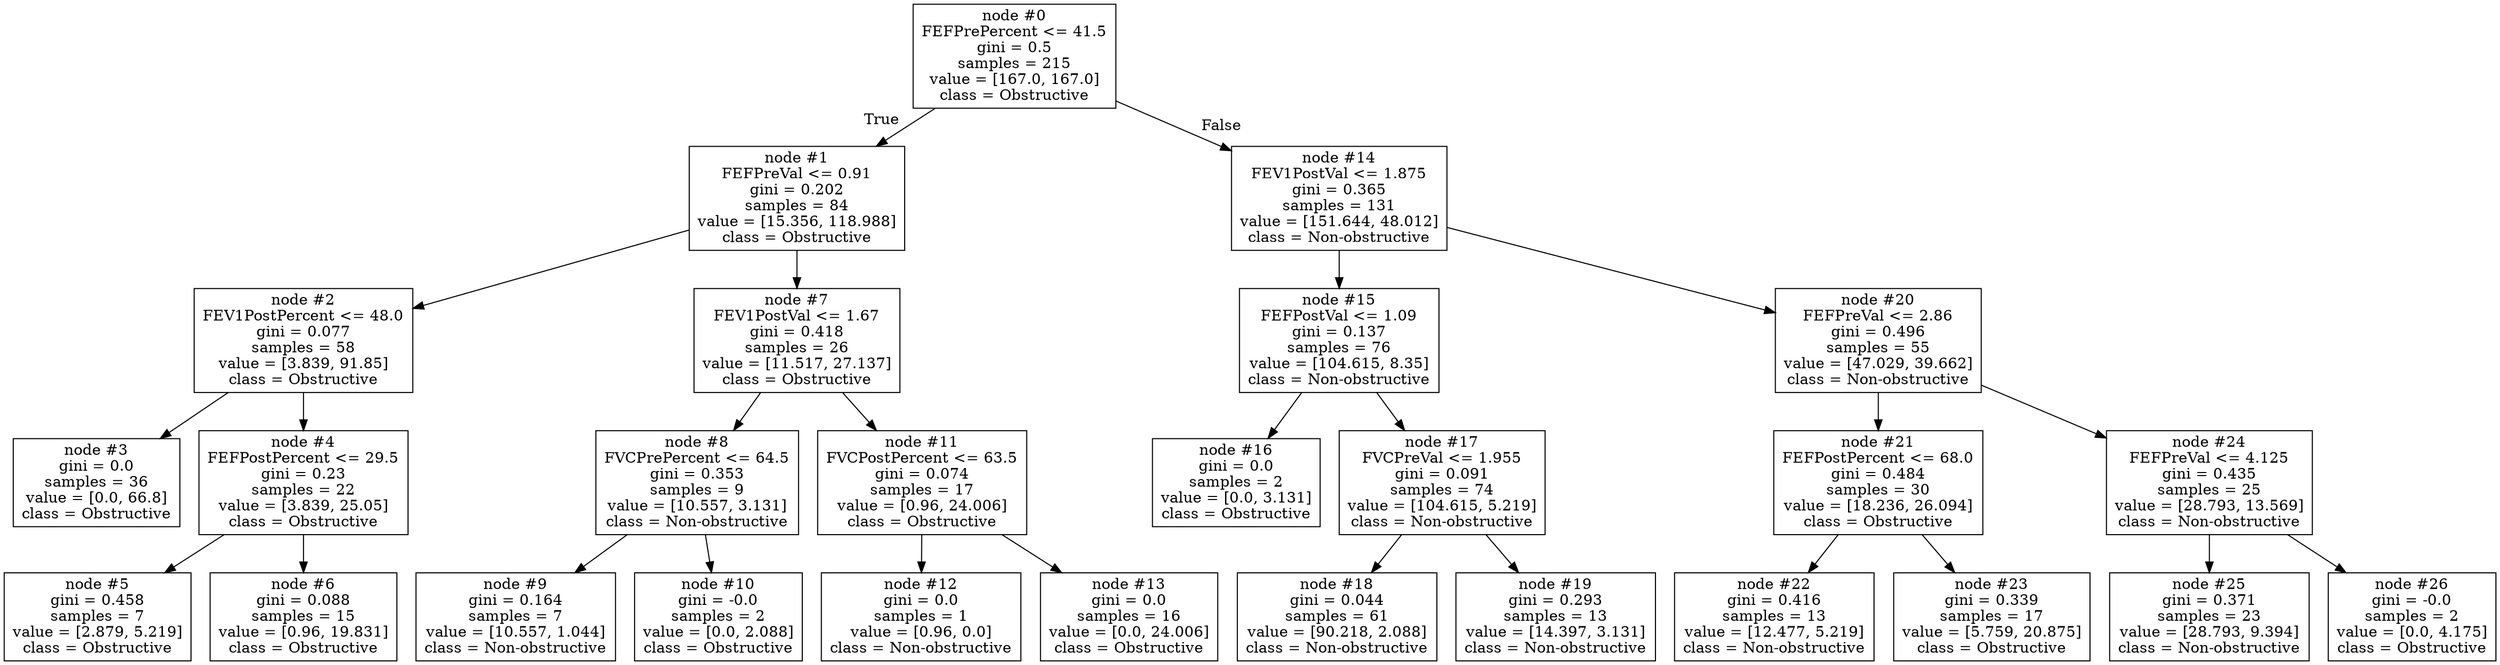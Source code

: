 digraph Tree {
node [shape=box] ;
0 [label="node #0\nFEFPrePercent <= 41.5\ngini = 0.5\nsamples = 215\nvalue = [167.0, 167.0]\nclass = Obstructive"] ;
1 [label="node #1\nFEFPreVal <= 0.91\ngini = 0.202\nsamples = 84\nvalue = [15.356, 118.988]\nclass = Obstructive"] ;
0 -> 1 [labeldistance=2.5, labelangle=45, headlabel="True"] ;
2 [label="node #2\nFEV1PostPercent <= 48.0\ngini = 0.077\nsamples = 58\nvalue = [3.839, 91.85]\nclass = Obstructive"] ;
1 -> 2 ;
3 [label="node #3\ngini = 0.0\nsamples = 36\nvalue = [0.0, 66.8]\nclass = Obstructive"] ;
2 -> 3 ;
4 [label="node #4\nFEFPostPercent <= 29.5\ngini = 0.23\nsamples = 22\nvalue = [3.839, 25.05]\nclass = Obstructive"] ;
2 -> 4 ;
5 [label="node #5\ngini = 0.458\nsamples = 7\nvalue = [2.879, 5.219]\nclass = Obstructive"] ;
4 -> 5 ;
6 [label="node #6\ngini = 0.088\nsamples = 15\nvalue = [0.96, 19.831]\nclass = Obstructive"] ;
4 -> 6 ;
7 [label="node #7\nFEV1PostVal <= 1.67\ngini = 0.418\nsamples = 26\nvalue = [11.517, 27.137]\nclass = Obstructive"] ;
1 -> 7 ;
8 [label="node #8\nFVCPrePercent <= 64.5\ngini = 0.353\nsamples = 9\nvalue = [10.557, 3.131]\nclass = Non-obstructive"] ;
7 -> 8 ;
9 [label="node #9\ngini = 0.164\nsamples = 7\nvalue = [10.557, 1.044]\nclass = Non-obstructive"] ;
8 -> 9 ;
10 [label="node #10\ngini = -0.0\nsamples = 2\nvalue = [0.0, 2.088]\nclass = Obstructive"] ;
8 -> 10 ;
11 [label="node #11\nFVCPostPercent <= 63.5\ngini = 0.074\nsamples = 17\nvalue = [0.96, 24.006]\nclass = Obstructive"] ;
7 -> 11 ;
12 [label="node #12\ngini = 0.0\nsamples = 1\nvalue = [0.96, 0.0]\nclass = Non-obstructive"] ;
11 -> 12 ;
13 [label="node #13\ngini = 0.0\nsamples = 16\nvalue = [0.0, 24.006]\nclass = Obstructive"] ;
11 -> 13 ;
14 [label="node #14\nFEV1PostVal <= 1.875\ngini = 0.365\nsamples = 131\nvalue = [151.644, 48.012]\nclass = Non-obstructive"] ;
0 -> 14 [labeldistance=2.5, labelangle=-45, headlabel="False"] ;
15 [label="node #15\nFEFPostVal <= 1.09\ngini = 0.137\nsamples = 76\nvalue = [104.615, 8.35]\nclass = Non-obstructive"] ;
14 -> 15 ;
16 [label="node #16\ngini = 0.0\nsamples = 2\nvalue = [0.0, 3.131]\nclass = Obstructive"] ;
15 -> 16 ;
17 [label="node #17\nFVCPreVal <= 1.955\ngini = 0.091\nsamples = 74\nvalue = [104.615, 5.219]\nclass = Non-obstructive"] ;
15 -> 17 ;
18 [label="node #18\ngini = 0.044\nsamples = 61\nvalue = [90.218, 2.088]\nclass = Non-obstructive"] ;
17 -> 18 ;
19 [label="node #19\ngini = 0.293\nsamples = 13\nvalue = [14.397, 3.131]\nclass = Non-obstructive"] ;
17 -> 19 ;
20 [label="node #20\nFEFPreVal <= 2.86\ngini = 0.496\nsamples = 55\nvalue = [47.029, 39.662]\nclass = Non-obstructive"] ;
14 -> 20 ;
21 [label="node #21\nFEFPostPercent <= 68.0\ngini = 0.484\nsamples = 30\nvalue = [18.236, 26.094]\nclass = Obstructive"] ;
20 -> 21 ;
22 [label="node #22\ngini = 0.416\nsamples = 13\nvalue = [12.477, 5.219]\nclass = Non-obstructive"] ;
21 -> 22 ;
23 [label="node #23\ngini = 0.339\nsamples = 17\nvalue = [5.759, 20.875]\nclass = Obstructive"] ;
21 -> 23 ;
24 [label="node #24\nFEFPreVal <= 4.125\ngini = 0.435\nsamples = 25\nvalue = [28.793, 13.569]\nclass = Non-obstructive"] ;
20 -> 24 ;
25 [label="node #25\ngini = 0.371\nsamples = 23\nvalue = [28.793, 9.394]\nclass = Non-obstructive"] ;
24 -> 25 ;
26 [label="node #26\ngini = -0.0\nsamples = 2\nvalue = [0.0, 4.175]\nclass = Obstructive"] ;
24 -> 26 ;
}